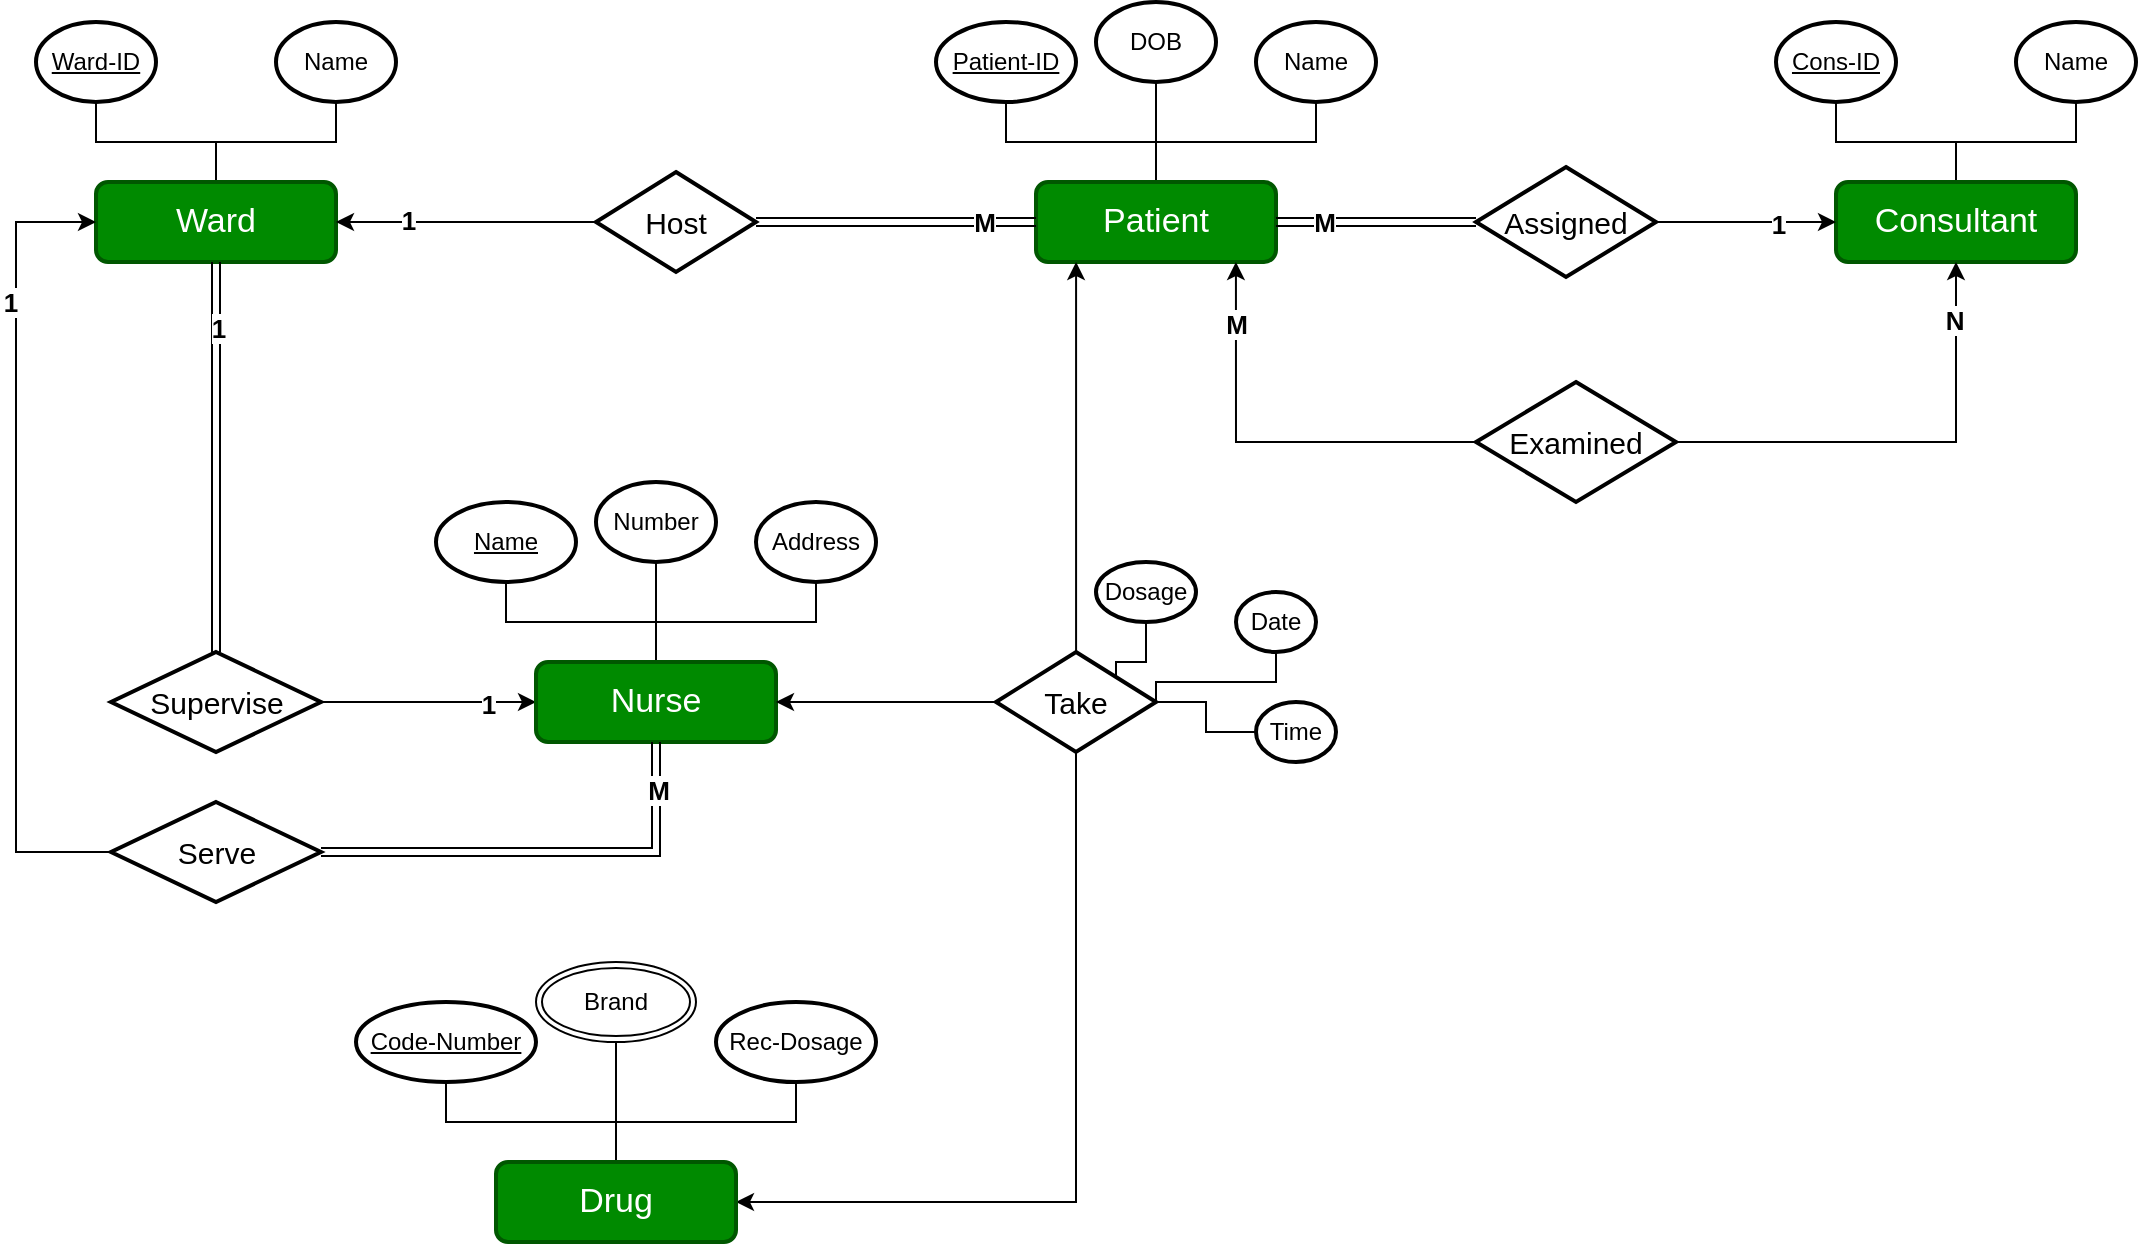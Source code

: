 <mxfile version="27.0.9">
  <diagram name="Page-1" id="nY8goQ10JtZAAZ8FhuUd">
    <mxGraphModel dx="1453" dy="952" grid="1" gridSize="10" guides="1" tooltips="1" connect="1" arrows="1" fold="1" page="1" pageScale="1" pageWidth="850" pageHeight="1100" math="0" shadow="0">
      <root>
        <mxCell id="0" />
        <mxCell id="1" parent="0" />
        <mxCell id="jK3crmN1KickR93rPYzY-73" style="edgeStyle=orthogonalEdgeStyle;rounded=0;orthogonalLoop=1;jettySize=auto;html=1;endArrow=classic;startFill=0;endFill=1;entryX=0;entryY=0.5;entryDx=0;entryDy=0;" edge="1" parent="1" source="jK3crmN1KickR93rPYzY-71" target="jK3crmN1KickR93rPYzY-52">
          <mxGeometry relative="1" as="geometry" />
        </mxCell>
        <mxCell id="jK3crmN1KickR93rPYzY-83" value="&lt;font style=&quot;font-size: 13px;&quot;&gt;&lt;b&gt;1&lt;/b&gt;&lt;/font&gt;" style="edgeLabel;html=1;align=center;verticalAlign=middle;resizable=0;points=[];" vertex="1" connectable="0" parent="jK3crmN1KickR93rPYzY-73">
          <mxGeometry x="0.543" y="-1" relative="1" as="geometry">
            <mxPoint as="offset" />
          </mxGeometry>
        </mxCell>
        <mxCell id="jK3crmN1KickR93rPYzY-6" style="edgeStyle=orthogonalEdgeStyle;rounded=0;orthogonalLoop=1;jettySize=auto;html=1;entryX=0.5;entryY=1;entryDx=0;entryDy=0;endArrow=none;startFill=0;" edge="1" parent="1" source="jK3crmN1KickR93rPYzY-1" target="jK3crmN1KickR93rPYzY-2">
          <mxGeometry relative="1" as="geometry" />
        </mxCell>
        <mxCell id="jK3crmN1KickR93rPYzY-7" style="edgeStyle=orthogonalEdgeStyle;rounded=0;orthogonalLoop=1;jettySize=auto;html=1;entryX=0.5;entryY=1;entryDx=0;entryDy=0;endArrow=none;startFill=0;" edge="1" parent="1" source="jK3crmN1KickR93rPYzY-1" target="jK3crmN1KickR93rPYzY-3">
          <mxGeometry relative="1" as="geometry" />
        </mxCell>
        <mxCell id="jK3crmN1KickR93rPYzY-1" value="&lt;font style=&quot;color: light-dark(rgb(255, 255, 255), rgb(237, 237, 237)); font-size: 17px;&quot;&gt;Ward&lt;/font&gt;" style="rounded=1;whiteSpace=wrap;html=1;strokeWidth=2;fillColor=#008a00;strokeColor=#005700;fontColor=#ffffff;" vertex="1" parent="1">
          <mxGeometry x="80" y="200" width="120" height="40" as="geometry" />
        </mxCell>
        <mxCell id="jK3crmN1KickR93rPYzY-2" value="&lt;u&gt;Ward-ID&lt;/u&gt;" style="ellipse;whiteSpace=wrap;html=1;strokeWidth=2;" vertex="1" parent="1">
          <mxGeometry x="50" y="120" width="60" height="40" as="geometry" />
        </mxCell>
        <mxCell id="jK3crmN1KickR93rPYzY-3" value="Name" style="ellipse;whiteSpace=wrap;html=1;strokeWidth=2;" vertex="1" parent="1">
          <mxGeometry x="170" y="120" width="60" height="40" as="geometry" />
        </mxCell>
        <mxCell id="jK3crmN1KickR93rPYzY-8" style="edgeStyle=orthogonalEdgeStyle;rounded=0;orthogonalLoop=1;jettySize=auto;html=1;entryX=0.5;entryY=1;entryDx=0;entryDy=0;endArrow=none;startFill=0;" edge="1" parent="1" source="jK3crmN1KickR93rPYzY-10" target="jK3crmN1KickR93rPYzY-11">
          <mxGeometry relative="1" as="geometry" />
        </mxCell>
        <mxCell id="jK3crmN1KickR93rPYzY-9" style="edgeStyle=orthogonalEdgeStyle;rounded=0;orthogonalLoop=1;jettySize=auto;html=1;entryX=0.5;entryY=1;entryDx=0;entryDy=0;endArrow=none;startFill=0;" edge="1" parent="1" source="jK3crmN1KickR93rPYzY-10" target="jK3crmN1KickR93rPYzY-12">
          <mxGeometry relative="1" as="geometry" />
        </mxCell>
        <mxCell id="jK3crmN1KickR93rPYzY-16" style="edgeStyle=orthogonalEdgeStyle;rounded=0;orthogonalLoop=1;jettySize=auto;html=1;entryX=0.5;entryY=1;entryDx=0;entryDy=0;endArrow=none;startFill=0;" edge="1" parent="1" source="jK3crmN1KickR93rPYzY-10" target="jK3crmN1KickR93rPYzY-14">
          <mxGeometry relative="1" as="geometry" />
        </mxCell>
        <mxCell id="jK3crmN1KickR93rPYzY-10" value="&lt;font style=&quot;color: light-dark(rgb(255, 255, 255), rgb(237, 237, 237)); font-size: 17px;&quot;&gt;Patient&lt;/font&gt;" style="rounded=1;whiteSpace=wrap;html=1;strokeWidth=2;fillColor=#008a00;strokeColor=#005700;fontColor=#ffffff;" vertex="1" parent="1">
          <mxGeometry x="550" y="200" width="120" height="40" as="geometry" />
        </mxCell>
        <mxCell id="jK3crmN1KickR93rPYzY-11" value="&lt;u&gt;Patient-ID&lt;/u&gt;" style="ellipse;whiteSpace=wrap;html=1;strokeWidth=2;" vertex="1" parent="1">
          <mxGeometry x="500" y="120" width="70" height="40" as="geometry" />
        </mxCell>
        <mxCell id="jK3crmN1KickR93rPYzY-12" value="Name" style="ellipse;whiteSpace=wrap;html=1;strokeWidth=2;" vertex="1" parent="1">
          <mxGeometry x="660" y="120" width="60" height="40" as="geometry" />
        </mxCell>
        <mxCell id="jK3crmN1KickR93rPYzY-14" value="DOB" style="ellipse;whiteSpace=wrap;html=1;strokeWidth=2;" vertex="1" parent="1">
          <mxGeometry x="580" y="110" width="60" height="40" as="geometry" />
        </mxCell>
        <mxCell id="jK3crmN1KickR93rPYzY-18" style="edgeStyle=orthogonalEdgeStyle;rounded=0;orthogonalLoop=1;jettySize=auto;html=1;entryX=0;entryY=0.5;entryDx=0;entryDy=0;shape=link;" edge="1" parent="1" source="jK3crmN1KickR93rPYzY-17" target="jK3crmN1KickR93rPYzY-10">
          <mxGeometry relative="1" as="geometry" />
        </mxCell>
        <mxCell id="jK3crmN1KickR93rPYzY-25" value="&lt;font style=&quot;font-size: 13px;&quot;&gt;&lt;b&gt;M&lt;/b&gt;&lt;/font&gt;" style="edgeLabel;html=1;align=center;verticalAlign=middle;resizable=0;points=[];" vertex="1" connectable="0" parent="jK3crmN1KickR93rPYzY-18">
          <mxGeometry x="0.629" relative="1" as="geometry">
            <mxPoint as="offset" />
          </mxGeometry>
        </mxCell>
        <mxCell id="jK3crmN1KickR93rPYzY-19" style="edgeStyle=orthogonalEdgeStyle;rounded=0;orthogonalLoop=1;jettySize=auto;html=1;entryX=1;entryY=0.5;entryDx=0;entryDy=0;" edge="1" parent="1" source="jK3crmN1KickR93rPYzY-17" target="jK3crmN1KickR93rPYzY-1">
          <mxGeometry relative="1" as="geometry" />
        </mxCell>
        <mxCell id="jK3crmN1KickR93rPYzY-21" value="&lt;font style=&quot;font-size: 13px;&quot;&gt;&lt;b&gt;1&lt;/b&gt;&lt;/font&gt;" style="edgeLabel;html=1;align=center;verticalAlign=middle;resizable=0;points=[];" vertex="1" connectable="0" parent="jK3crmN1KickR93rPYzY-19">
          <mxGeometry x="0.446" y="-1" relative="1" as="geometry">
            <mxPoint as="offset" />
          </mxGeometry>
        </mxCell>
        <mxCell id="jK3crmN1KickR93rPYzY-17" value="&lt;font style=&quot;font-size: 15px;&quot;&gt;Host&lt;/font&gt;" style="shape=rhombus;perimeter=rhombusPerimeter;whiteSpace=wrap;html=1;align=center;strokeWidth=2;" vertex="1" parent="1">
          <mxGeometry x="330" y="195" width="80" height="50" as="geometry" />
        </mxCell>
        <mxCell id="jK3crmN1KickR93rPYzY-26" style="edgeStyle=orthogonalEdgeStyle;rounded=0;orthogonalLoop=1;jettySize=auto;html=1;entryX=0.5;entryY=1;entryDx=0;entryDy=0;endArrow=none;startFill=0;" edge="1" parent="1" source="jK3crmN1KickR93rPYzY-28" target="jK3crmN1KickR93rPYzY-29">
          <mxGeometry relative="1" as="geometry" />
        </mxCell>
        <mxCell id="jK3crmN1KickR93rPYzY-27" style="edgeStyle=orthogonalEdgeStyle;rounded=0;orthogonalLoop=1;jettySize=auto;html=1;entryX=0.5;entryY=1;entryDx=0;entryDy=0;endArrow=none;startFill=0;" edge="1" parent="1" source="jK3crmN1KickR93rPYzY-28" target="jK3crmN1KickR93rPYzY-30">
          <mxGeometry relative="1" as="geometry" />
        </mxCell>
        <mxCell id="jK3crmN1KickR93rPYzY-28" value="&lt;font style=&quot;color: light-dark(rgb(255, 255, 255), rgb(237, 237, 237)); font-size: 17px;&quot;&gt;Consultant&lt;/font&gt;" style="rounded=1;whiteSpace=wrap;html=1;strokeWidth=2;fillColor=#008a00;strokeColor=#005700;fontColor=#ffffff;" vertex="1" parent="1">
          <mxGeometry x="950" y="200" width="120" height="40" as="geometry" />
        </mxCell>
        <mxCell id="jK3crmN1KickR93rPYzY-29" value="&lt;u&gt;Cons-ID&lt;/u&gt;" style="ellipse;whiteSpace=wrap;html=1;strokeWidth=2;" vertex="1" parent="1">
          <mxGeometry x="920" y="120" width="60" height="40" as="geometry" />
        </mxCell>
        <mxCell id="jK3crmN1KickR93rPYzY-30" value="Name" style="ellipse;whiteSpace=wrap;html=1;strokeWidth=2;" vertex="1" parent="1">
          <mxGeometry x="1040" y="120" width="60" height="40" as="geometry" />
        </mxCell>
        <mxCell id="jK3crmN1KickR93rPYzY-33" style="edgeStyle=orthogonalEdgeStyle;rounded=0;orthogonalLoop=1;jettySize=auto;html=1;entryX=0;entryY=0.5;entryDx=0;entryDy=0;" edge="1" parent="1" source="jK3crmN1KickR93rPYzY-32" target="jK3crmN1KickR93rPYzY-28">
          <mxGeometry relative="1" as="geometry" />
        </mxCell>
        <mxCell id="jK3crmN1KickR93rPYzY-35" value="&lt;font style=&quot;font-size: 13px;&quot;&gt;&lt;b&gt;1&lt;/b&gt;&lt;/font&gt;" style="edgeLabel;html=1;align=center;verticalAlign=middle;resizable=0;points=[];" vertex="1" connectable="0" parent="jK3crmN1KickR93rPYzY-33">
          <mxGeometry x="0.36" y="-1" relative="1" as="geometry">
            <mxPoint as="offset" />
          </mxGeometry>
        </mxCell>
        <mxCell id="jK3crmN1KickR93rPYzY-34" style="edgeStyle=orthogonalEdgeStyle;rounded=0;orthogonalLoop=1;jettySize=auto;html=1;entryX=1;entryY=0.5;entryDx=0;entryDy=0;shape=link;" edge="1" parent="1" source="jK3crmN1KickR93rPYzY-32" target="jK3crmN1KickR93rPYzY-10">
          <mxGeometry relative="1" as="geometry" />
        </mxCell>
        <mxCell id="jK3crmN1KickR93rPYzY-39" value="&lt;font style=&quot;font-size: 13px;&quot;&gt;&lt;b&gt;M&lt;/b&gt;&lt;/font&gt;" style="edgeLabel;html=1;align=center;verticalAlign=middle;resizable=0;points=[];" vertex="1" connectable="0" parent="jK3crmN1KickR93rPYzY-34">
          <mxGeometry x="0.52" relative="1" as="geometry">
            <mxPoint as="offset" />
          </mxGeometry>
        </mxCell>
        <mxCell id="jK3crmN1KickR93rPYzY-32" value="&lt;font style=&quot;font-size: 15px;&quot;&gt;Assigned&lt;/font&gt;" style="shape=rhombus;perimeter=rhombusPerimeter;whiteSpace=wrap;html=1;align=center;strokeWidth=2;" vertex="1" parent="1">
          <mxGeometry x="770" y="192.5" width="90" height="55" as="geometry" />
        </mxCell>
        <mxCell id="jK3crmN1KickR93rPYzY-37" style="edgeStyle=orthogonalEdgeStyle;rounded=0;orthogonalLoop=1;jettySize=auto;html=1;entryX=0.5;entryY=1;entryDx=0;entryDy=0;" edge="1" parent="1" source="jK3crmN1KickR93rPYzY-36" target="jK3crmN1KickR93rPYzY-28">
          <mxGeometry relative="1" as="geometry" />
        </mxCell>
        <mxCell id="jK3crmN1KickR93rPYzY-41" value="&lt;font style=&quot;font-size: 13px;&quot;&gt;&lt;b&gt;N&lt;/b&gt;&lt;/font&gt;" style="edgeLabel;html=1;align=center;verticalAlign=middle;resizable=0;points=[];" vertex="1" connectable="0" parent="jK3crmN1KickR93rPYzY-37">
          <mxGeometry x="0.75" y="1" relative="1" as="geometry">
            <mxPoint as="offset" />
          </mxGeometry>
        </mxCell>
        <mxCell id="jK3crmN1KickR93rPYzY-38" style="edgeStyle=orthogonalEdgeStyle;rounded=0;orthogonalLoop=1;jettySize=auto;html=1;entryX=0.833;entryY=1;entryDx=0;entryDy=0;entryPerimeter=0;" edge="1" parent="1" source="jK3crmN1KickR93rPYzY-36" target="jK3crmN1KickR93rPYzY-10">
          <mxGeometry relative="1" as="geometry" />
        </mxCell>
        <mxCell id="jK3crmN1KickR93rPYzY-40" value="&lt;font style=&quot;font-size: 13px;&quot;&gt;&lt;b&gt;M&lt;/b&gt;&lt;/font&gt;" style="edgeLabel;html=1;align=center;verticalAlign=middle;resizable=0;points=[];" vertex="1" connectable="0" parent="jK3crmN1KickR93rPYzY-38">
          <mxGeometry x="0.704" relative="1" as="geometry">
            <mxPoint as="offset" />
          </mxGeometry>
        </mxCell>
        <mxCell id="jK3crmN1KickR93rPYzY-36" value="&lt;font style=&quot;font-size: 15px;&quot;&gt;Examined&lt;/font&gt;" style="shape=rhombus;perimeter=rhombusPerimeter;whiteSpace=wrap;html=1;align=center;strokeWidth=2;" vertex="1" parent="1">
          <mxGeometry x="770" y="300" width="100" height="60" as="geometry" />
        </mxCell>
        <mxCell id="jK3crmN1KickR93rPYzY-49" style="edgeStyle=orthogonalEdgeStyle;rounded=0;orthogonalLoop=1;jettySize=auto;html=1;entryX=0.5;entryY=1;entryDx=0;entryDy=0;endArrow=none;startFill=0;" edge="1" parent="1" source="jK3crmN1KickR93rPYzY-52" target="jK3crmN1KickR93rPYzY-53">
          <mxGeometry relative="1" as="geometry" />
        </mxCell>
        <mxCell id="jK3crmN1KickR93rPYzY-50" style="edgeStyle=orthogonalEdgeStyle;rounded=0;orthogonalLoop=1;jettySize=auto;html=1;entryX=0.5;entryY=1;entryDx=0;entryDy=0;endArrow=none;startFill=0;" edge="1" parent="1" source="jK3crmN1KickR93rPYzY-52" target="jK3crmN1KickR93rPYzY-54">
          <mxGeometry relative="1" as="geometry" />
        </mxCell>
        <mxCell id="jK3crmN1KickR93rPYzY-51" style="edgeStyle=orthogonalEdgeStyle;rounded=0;orthogonalLoop=1;jettySize=auto;html=1;entryX=0.5;entryY=1;entryDx=0;entryDy=0;endArrow=none;startFill=0;" edge="1" parent="1" source="jK3crmN1KickR93rPYzY-52" target="jK3crmN1KickR93rPYzY-55">
          <mxGeometry relative="1" as="geometry" />
        </mxCell>
        <mxCell id="jK3crmN1KickR93rPYzY-52" value="&lt;font style=&quot;color: light-dark(rgb(255, 255, 255), rgb(237, 237, 237)); font-size: 17px;&quot;&gt;Nurse&lt;/font&gt;" style="rounded=1;whiteSpace=wrap;html=1;strokeWidth=2;fillColor=#008a00;strokeColor=#005700;fontColor=#ffffff;" vertex="1" parent="1">
          <mxGeometry x="300" y="440" width="120" height="40" as="geometry" />
        </mxCell>
        <mxCell id="jK3crmN1KickR93rPYzY-53" value="&lt;u&gt;Name&lt;/u&gt;" style="ellipse;whiteSpace=wrap;html=1;strokeWidth=2;" vertex="1" parent="1">
          <mxGeometry x="250" y="360" width="70" height="40" as="geometry" />
        </mxCell>
        <mxCell id="jK3crmN1KickR93rPYzY-54" value="Address" style="ellipse;whiteSpace=wrap;html=1;strokeWidth=2;" vertex="1" parent="1">
          <mxGeometry x="410" y="360" width="60" height="40" as="geometry" />
        </mxCell>
        <mxCell id="jK3crmN1KickR93rPYzY-55" value="Number" style="ellipse;whiteSpace=wrap;html=1;strokeWidth=2;" vertex="1" parent="1">
          <mxGeometry x="330" y="350" width="60" height="40" as="geometry" />
        </mxCell>
        <mxCell id="jK3crmN1KickR93rPYzY-60" style="edgeStyle=orthogonalEdgeStyle;rounded=0;orthogonalLoop=1;jettySize=auto;html=1;entryX=0.5;entryY=1;entryDx=0;entryDy=0;endArrow=none;startFill=0;" edge="1" parent="1" source="jK3crmN1KickR93rPYzY-63" target="jK3crmN1KickR93rPYzY-64">
          <mxGeometry relative="1" as="geometry" />
        </mxCell>
        <mxCell id="jK3crmN1KickR93rPYzY-61" style="edgeStyle=orthogonalEdgeStyle;rounded=0;orthogonalLoop=1;jettySize=auto;html=1;entryX=0.5;entryY=1;entryDx=0;entryDy=0;endArrow=none;startFill=0;" edge="1" parent="1" source="jK3crmN1KickR93rPYzY-63" target="jK3crmN1KickR93rPYzY-65">
          <mxGeometry relative="1" as="geometry" />
        </mxCell>
        <mxCell id="jK3crmN1KickR93rPYzY-62" style="edgeStyle=orthogonalEdgeStyle;rounded=0;orthogonalLoop=1;jettySize=auto;html=1;entryX=0.5;entryY=1;entryDx=0;entryDy=0;endArrow=none;startFill=0;" edge="1" parent="1" source="jK3crmN1KickR93rPYzY-63" target="jK3crmN1KickR93rPYzY-67">
          <mxGeometry relative="1" as="geometry">
            <mxPoint x="340" y="640" as="targetPoint" />
          </mxGeometry>
        </mxCell>
        <mxCell id="jK3crmN1KickR93rPYzY-80" style="edgeStyle=orthogonalEdgeStyle;rounded=0;orthogonalLoop=1;jettySize=auto;html=1;exitX=0.5;exitY=1;exitDx=0;exitDy=0;entryX=1;entryY=0.5;entryDx=0;entryDy=0;" edge="1" parent="1" source="jK3crmN1KickR93rPYzY-68" target="jK3crmN1KickR93rPYzY-63">
          <mxGeometry relative="1" as="geometry" />
        </mxCell>
        <mxCell id="jK3crmN1KickR93rPYzY-63" value="&lt;font style=&quot;color: light-dark(rgb(255, 255, 255), rgb(237, 237, 237)); font-size: 17px;&quot;&gt;Drug&lt;/font&gt;" style="rounded=1;whiteSpace=wrap;html=1;strokeWidth=2;fillColor=#008a00;strokeColor=#005700;fontColor=#ffffff;" vertex="1" parent="1">
          <mxGeometry x="280" y="690" width="120" height="40" as="geometry" />
        </mxCell>
        <mxCell id="jK3crmN1KickR93rPYzY-64" value="&lt;u&gt;Code-Number&lt;/u&gt;" style="ellipse;whiteSpace=wrap;html=1;strokeWidth=2;" vertex="1" parent="1">
          <mxGeometry x="210" y="610" width="90" height="40" as="geometry" />
        </mxCell>
        <mxCell id="jK3crmN1KickR93rPYzY-65" value="Rec-Dosage" style="ellipse;whiteSpace=wrap;html=1;strokeWidth=2;" vertex="1" parent="1">
          <mxGeometry x="390" y="610" width="80" height="40" as="geometry" />
        </mxCell>
        <mxCell id="jK3crmN1KickR93rPYzY-67" value="Brand" style="ellipse;shape=doubleEllipse;margin=3;whiteSpace=wrap;html=1;align=center;" vertex="1" parent="1">
          <mxGeometry x="300" y="590" width="80" height="40" as="geometry" />
        </mxCell>
        <mxCell id="jK3crmN1KickR93rPYzY-69" style="edgeStyle=orthogonalEdgeStyle;rounded=0;orthogonalLoop=1;jettySize=auto;html=1;entryX=1;entryY=0.5;entryDx=0;entryDy=0;" edge="1" parent="1" source="jK3crmN1KickR93rPYzY-68" target="jK3crmN1KickR93rPYzY-52">
          <mxGeometry relative="1" as="geometry" />
        </mxCell>
        <mxCell id="jK3crmN1KickR93rPYzY-68" value="&lt;font style=&quot;font-size: 15px;&quot;&gt;Take&lt;/font&gt;" style="shape=rhombus;perimeter=rhombusPerimeter;whiteSpace=wrap;html=1;align=center;strokeWidth=2;" vertex="1" parent="1">
          <mxGeometry x="530" y="435" width="80" height="50" as="geometry" />
        </mxCell>
        <mxCell id="jK3crmN1KickR93rPYzY-70" style="edgeStyle=orthogonalEdgeStyle;rounded=0;orthogonalLoop=1;jettySize=auto;html=1;entryX=0.167;entryY=1;entryDx=0;entryDy=0;entryPerimeter=0;" edge="1" parent="1" source="jK3crmN1KickR93rPYzY-68" target="jK3crmN1KickR93rPYzY-10">
          <mxGeometry relative="1" as="geometry" />
        </mxCell>
        <mxCell id="jK3crmN1KickR93rPYzY-72" style="edgeStyle=orthogonalEdgeStyle;rounded=0;orthogonalLoop=1;jettySize=auto;html=1;entryX=0.5;entryY=1;entryDx=0;entryDy=0;shape=link;" edge="1" parent="1" source="jK3crmN1KickR93rPYzY-71" target="jK3crmN1KickR93rPYzY-1">
          <mxGeometry relative="1" as="geometry" />
        </mxCell>
        <mxCell id="jK3crmN1KickR93rPYzY-82" value="&lt;font style=&quot;font-size: 13px;&quot;&gt;&lt;b&gt;1&lt;/b&gt;&lt;/font&gt;" style="edgeLabel;html=1;align=center;verticalAlign=middle;resizable=0;points=[];" vertex="1" connectable="0" parent="jK3crmN1KickR93rPYzY-72">
          <mxGeometry x="0.666" y="-1" relative="1" as="geometry">
            <mxPoint as="offset" />
          </mxGeometry>
        </mxCell>
        <mxCell id="jK3crmN1KickR93rPYzY-71" value="&lt;font style=&quot;font-size: 15px;&quot;&gt;Supervise&lt;/font&gt;" style="shape=rhombus;perimeter=rhombusPerimeter;whiteSpace=wrap;html=1;align=center;strokeWidth=2;" vertex="1" parent="1">
          <mxGeometry x="87.5" y="435" width="105" height="50" as="geometry" />
        </mxCell>
        <mxCell id="jK3crmN1KickR93rPYzY-75" style="edgeStyle=orthogonalEdgeStyle;rounded=0;orthogonalLoop=1;jettySize=auto;html=1;entryX=1;entryY=0;entryDx=0;entryDy=0;endArrow=none;startFill=0;" edge="1" parent="1" source="jK3crmN1KickR93rPYzY-74" target="jK3crmN1KickR93rPYzY-68">
          <mxGeometry relative="1" as="geometry" />
        </mxCell>
        <mxCell id="jK3crmN1KickR93rPYzY-74" value="Dosage" style="ellipse;whiteSpace=wrap;html=1;strokeWidth=2;" vertex="1" parent="1">
          <mxGeometry x="580" y="390" width="50" height="30" as="geometry" />
        </mxCell>
        <mxCell id="jK3crmN1KickR93rPYzY-77" style="edgeStyle=orthogonalEdgeStyle;rounded=0;orthogonalLoop=1;jettySize=auto;html=1;exitX=0.5;exitY=1;exitDx=0;exitDy=0;endArrow=none;startFill=0;entryX=1;entryY=0.5;entryDx=0;entryDy=0;" edge="1" parent="1" source="jK3crmN1KickR93rPYzY-76" target="jK3crmN1KickR93rPYzY-68">
          <mxGeometry relative="1" as="geometry">
            <Array as="points">
              <mxPoint x="670" y="450" />
              <mxPoint x="610" y="450" />
            </Array>
          </mxGeometry>
        </mxCell>
        <mxCell id="jK3crmN1KickR93rPYzY-76" value="Date" style="ellipse;whiteSpace=wrap;html=1;strokeWidth=2;" vertex="1" parent="1">
          <mxGeometry x="650" y="405" width="40" height="30" as="geometry" />
        </mxCell>
        <mxCell id="jK3crmN1KickR93rPYzY-81" value="" style="edgeStyle=orthogonalEdgeStyle;rounded=0;orthogonalLoop=1;jettySize=auto;html=1;endArrow=none;startFill=0;" edge="1" parent="1" source="jK3crmN1KickR93rPYzY-78" target="jK3crmN1KickR93rPYzY-68">
          <mxGeometry relative="1" as="geometry" />
        </mxCell>
        <mxCell id="jK3crmN1KickR93rPYzY-78" value="Time" style="ellipse;whiteSpace=wrap;html=1;strokeWidth=2;" vertex="1" parent="1">
          <mxGeometry x="660" y="460" width="40" height="30" as="geometry" />
        </mxCell>
        <mxCell id="jK3crmN1KickR93rPYzY-85" style="edgeStyle=orthogonalEdgeStyle;rounded=0;orthogonalLoop=1;jettySize=auto;html=1;entryX=0.5;entryY=1;entryDx=0;entryDy=0;shape=link;" edge="1" parent="1" source="jK3crmN1KickR93rPYzY-84" target="jK3crmN1KickR93rPYzY-52">
          <mxGeometry relative="1" as="geometry" />
        </mxCell>
        <mxCell id="jK3crmN1KickR93rPYzY-88" value="&lt;font style=&quot;font-size: 13px;&quot;&gt;&lt;b&gt;M&lt;/b&gt;&lt;/font&gt;" style="edgeLabel;html=1;align=center;verticalAlign=middle;resizable=0;points=[];" vertex="1" connectable="0" parent="jK3crmN1KickR93rPYzY-85">
          <mxGeometry x="0.784" y="-1" relative="1" as="geometry">
            <mxPoint as="offset" />
          </mxGeometry>
        </mxCell>
        <mxCell id="jK3crmN1KickR93rPYzY-86" style="edgeStyle=orthogonalEdgeStyle;rounded=0;orthogonalLoop=1;jettySize=auto;html=1;entryX=0;entryY=0.5;entryDx=0;entryDy=0;" edge="1" parent="1" source="jK3crmN1KickR93rPYzY-84" target="jK3crmN1KickR93rPYzY-1">
          <mxGeometry relative="1" as="geometry">
            <Array as="points">
              <mxPoint x="40" y="535" />
              <mxPoint x="40" y="220" />
            </Array>
          </mxGeometry>
        </mxCell>
        <mxCell id="jK3crmN1KickR93rPYzY-87" value="&lt;font style=&quot;font-size: 13px;&quot;&gt;&lt;b&gt;1&lt;/b&gt;&lt;/font&gt;" style="edgeLabel;html=1;align=center;verticalAlign=middle;resizable=0;points=[];" vertex="1" connectable="0" parent="jK3crmN1KickR93rPYzY-86">
          <mxGeometry x="0.604" y="3" relative="1" as="geometry">
            <mxPoint as="offset" />
          </mxGeometry>
        </mxCell>
        <mxCell id="jK3crmN1KickR93rPYzY-84" value="&lt;font style=&quot;font-size: 15px;&quot;&gt;Serve&lt;/font&gt;" style="shape=rhombus;perimeter=rhombusPerimeter;whiteSpace=wrap;html=1;align=center;strokeWidth=2;" vertex="1" parent="1">
          <mxGeometry x="87.5" y="510" width="105" height="50" as="geometry" />
        </mxCell>
      </root>
    </mxGraphModel>
  </diagram>
</mxfile>

